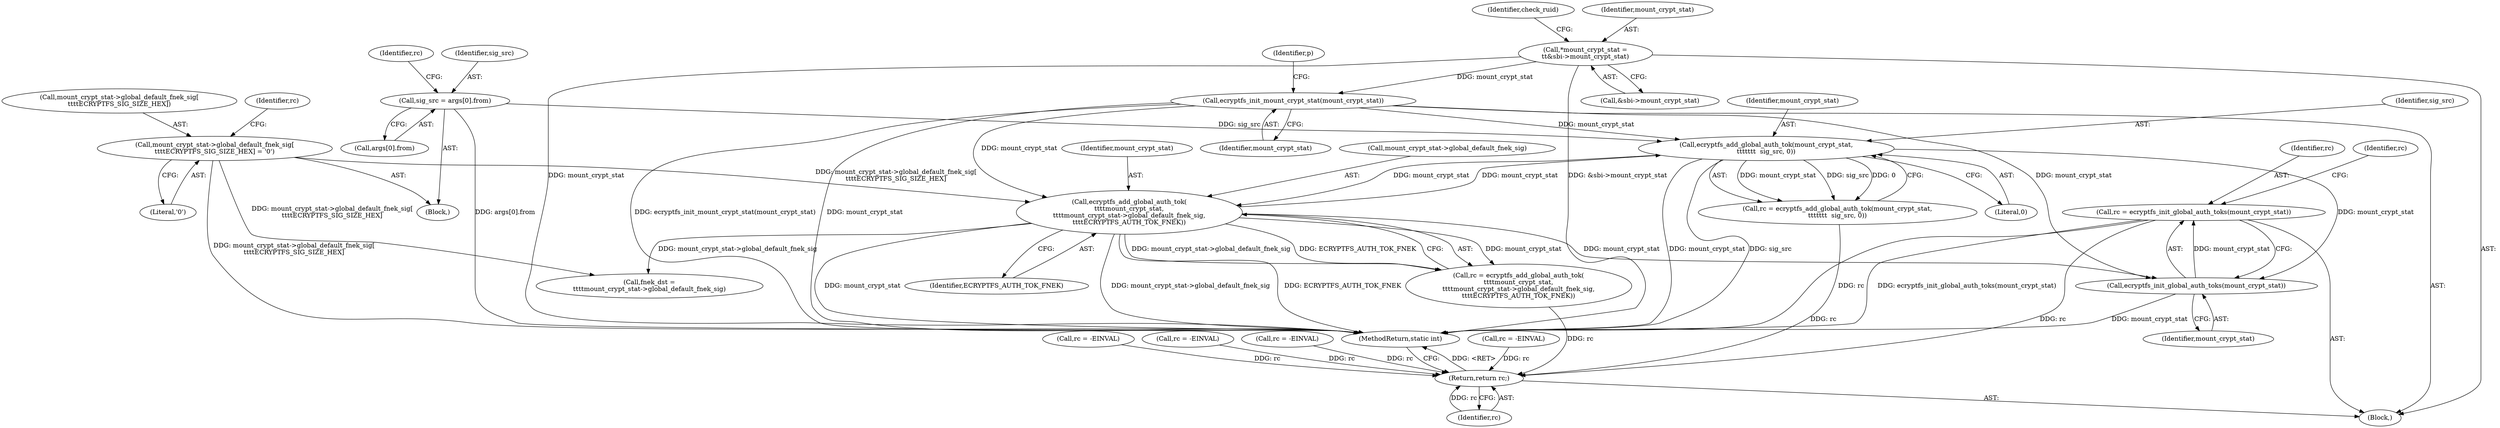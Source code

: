 digraph "0_linux_764355487ea220fdc2faf128d577d7f679b91f97_0@API" {
"1000551" [label="(Call,rc = ecryptfs_init_global_auth_toks(mount_crypt_stat))"];
"1000553" [label="(Call,ecryptfs_init_global_auth_toks(mount_crypt_stat))"];
"1000163" [label="(Call,ecryptfs_init_mount_crypt_stat(mount_crypt_stat))"];
"1000133" [label="(Call,*mount_crypt_stat =\n\t\t&sbi->mount_crypt_stat)"];
"1000200" [label="(Call,ecryptfs_add_global_auth_tok(mount_crypt_stat,\n\t\t\t\t\t\t\t  sig_src, 0))"];
"1000317" [label="(Call,ecryptfs_add_global_auth_tok(\n\t\t\t\tmount_crypt_stat,\n\t\t\t\tmount_crypt_stat->global_default_fnek_sig,\n\t\t\t\tECRYPTFS_AUTH_TOK_FNEK))"];
"1000308" [label="(Call,mount_crypt_stat->global_default_fnek_sig[\n\t\t\t\tECRYPTFS_SIG_SIZE_HEX] = '\0')"];
"1000191" [label="(Call,sig_src = args[0].from)"];
"1000558" [label="(Return,return rc;)"];
"1000168" [label="(Identifier,p)"];
"1000135" [label="(Call,&sbi->mount_crypt_stat)"];
"1000201" [label="(Identifier,mount_crypt_stat)"];
"1000553" [label="(Call,ecryptfs_init_global_auth_toks(mount_crypt_stat))"];
"1000315" [label="(Call,rc = ecryptfs_add_global_auth_tok(\n\t\t\t\tmount_crypt_stat,\n\t\t\t\tmount_crypt_stat->global_default_fnek_sig,\n\t\t\t\tECRYPTFS_AUTH_TOK_FNEK))"];
"1000309" [label="(Call,mount_crypt_stat->global_default_fnek_sig[\n\t\t\t\tECRYPTFS_SIG_SIZE_HEX])"];
"1000316" [label="(Identifier,rc)"];
"1000558" [label="(Return,return rc;)"];
"1000552" [label="(Identifier,rc)"];
"1000193" [label="(Call,args[0].from)"];
"1000318" [label="(Identifier,mount_crypt_stat)"];
"1000163" [label="(Call,ecryptfs_init_mount_crypt_stat(mount_crypt_stat))"];
"1000559" [label="(Identifier,rc)"];
"1000203" [label="(Literal,0)"];
"1000556" [label="(Identifier,rc)"];
"1000322" [label="(Identifier,ECRYPTFS_AUTH_TOK_FNEK)"];
"1000551" [label="(Call,rc = ecryptfs_init_global_auth_toks(mount_crypt_stat))"];
"1000152" [label="(Identifier,check_ruid)"];
"1000192" [label="(Identifier,sig_src)"];
"1000202" [label="(Identifier,sig_src)"];
"1000317" [label="(Call,ecryptfs_add_global_auth_tok(\n\t\t\t\tmount_crypt_stat,\n\t\t\t\tmount_crypt_stat->global_default_fnek_sig,\n\t\t\t\tECRYPTFS_AUTH_TOK_FNEK))"];
"1000560" [label="(MethodReturn,static int)"];
"1000200" [label="(Call,ecryptfs_add_global_auth_tok(mount_crypt_stat,\n\t\t\t\t\t\t\t  sig_src, 0))"];
"1000299" [label="(Call,fnek_dst =\n\t\t\t\tmount_crypt_stat->global_default_fnek_sig)"];
"1000308" [label="(Call,mount_crypt_stat->global_default_fnek_sig[\n\t\t\t\tECRYPTFS_SIG_SIZE_HEX] = '\0')"];
"1000104" [label="(Block,)"];
"1000164" [label="(Identifier,mount_crypt_stat)"];
"1000199" [label="(Identifier,rc)"];
"1000540" [label="(Call,rc = -EINVAL)"];
"1000319" [label="(Call,mount_crypt_stat->global_default_fnek_sig)"];
"1000505" [label="(Call,rc = -EINVAL)"];
"1000198" [label="(Call,rc = ecryptfs_add_global_auth_tok(mount_crypt_stat,\n\t\t\t\t\t\t\t  sig_src, 0))"];
"1000158" [label="(Call,rc = -EINVAL)"];
"1000554" [label="(Identifier,mount_crypt_stat)"];
"1000133" [label="(Call,*mount_crypt_stat =\n\t\t&sbi->mount_crypt_stat)"];
"1000191" [label="(Call,sig_src = args[0].from)"];
"1000134" [label="(Identifier,mount_crypt_stat)"];
"1000415" [label="(Call,rc = -EINVAL)"];
"1000314" [label="(Literal,'\0')"];
"1000188" [label="(Block,)"];
"1000551" -> "1000104"  [label="AST: "];
"1000551" -> "1000553"  [label="CFG: "];
"1000552" -> "1000551"  [label="AST: "];
"1000553" -> "1000551"  [label="AST: "];
"1000556" -> "1000551"  [label="CFG: "];
"1000551" -> "1000560"  [label="DDG: ecryptfs_init_global_auth_toks(mount_crypt_stat)"];
"1000551" -> "1000560"  [label="DDG: rc"];
"1000553" -> "1000551"  [label="DDG: mount_crypt_stat"];
"1000551" -> "1000558"  [label="DDG: rc"];
"1000553" -> "1000554"  [label="CFG: "];
"1000554" -> "1000553"  [label="AST: "];
"1000553" -> "1000560"  [label="DDG: mount_crypt_stat"];
"1000163" -> "1000553"  [label="DDG: mount_crypt_stat"];
"1000200" -> "1000553"  [label="DDG: mount_crypt_stat"];
"1000317" -> "1000553"  [label="DDG: mount_crypt_stat"];
"1000163" -> "1000104"  [label="AST: "];
"1000163" -> "1000164"  [label="CFG: "];
"1000164" -> "1000163"  [label="AST: "];
"1000168" -> "1000163"  [label="CFG: "];
"1000163" -> "1000560"  [label="DDG: mount_crypt_stat"];
"1000163" -> "1000560"  [label="DDG: ecryptfs_init_mount_crypt_stat(mount_crypt_stat)"];
"1000133" -> "1000163"  [label="DDG: mount_crypt_stat"];
"1000163" -> "1000200"  [label="DDG: mount_crypt_stat"];
"1000163" -> "1000317"  [label="DDG: mount_crypt_stat"];
"1000133" -> "1000104"  [label="AST: "];
"1000133" -> "1000135"  [label="CFG: "];
"1000134" -> "1000133"  [label="AST: "];
"1000135" -> "1000133"  [label="AST: "];
"1000152" -> "1000133"  [label="CFG: "];
"1000133" -> "1000560"  [label="DDG: mount_crypt_stat"];
"1000133" -> "1000560"  [label="DDG: &sbi->mount_crypt_stat"];
"1000200" -> "1000198"  [label="AST: "];
"1000200" -> "1000203"  [label="CFG: "];
"1000201" -> "1000200"  [label="AST: "];
"1000202" -> "1000200"  [label="AST: "];
"1000203" -> "1000200"  [label="AST: "];
"1000198" -> "1000200"  [label="CFG: "];
"1000200" -> "1000560"  [label="DDG: mount_crypt_stat"];
"1000200" -> "1000560"  [label="DDG: sig_src"];
"1000200" -> "1000198"  [label="DDG: mount_crypt_stat"];
"1000200" -> "1000198"  [label="DDG: sig_src"];
"1000200" -> "1000198"  [label="DDG: 0"];
"1000317" -> "1000200"  [label="DDG: mount_crypt_stat"];
"1000191" -> "1000200"  [label="DDG: sig_src"];
"1000200" -> "1000317"  [label="DDG: mount_crypt_stat"];
"1000317" -> "1000315"  [label="AST: "];
"1000317" -> "1000322"  [label="CFG: "];
"1000318" -> "1000317"  [label="AST: "];
"1000319" -> "1000317"  [label="AST: "];
"1000322" -> "1000317"  [label="AST: "];
"1000315" -> "1000317"  [label="CFG: "];
"1000317" -> "1000560"  [label="DDG: mount_crypt_stat"];
"1000317" -> "1000560"  [label="DDG: mount_crypt_stat->global_default_fnek_sig"];
"1000317" -> "1000560"  [label="DDG: ECRYPTFS_AUTH_TOK_FNEK"];
"1000317" -> "1000299"  [label="DDG: mount_crypt_stat->global_default_fnek_sig"];
"1000317" -> "1000315"  [label="DDG: mount_crypt_stat"];
"1000317" -> "1000315"  [label="DDG: mount_crypt_stat->global_default_fnek_sig"];
"1000317" -> "1000315"  [label="DDG: ECRYPTFS_AUTH_TOK_FNEK"];
"1000308" -> "1000317"  [label="DDG: mount_crypt_stat->global_default_fnek_sig[\n\t\t\t\tECRYPTFS_SIG_SIZE_HEX]"];
"1000308" -> "1000188"  [label="AST: "];
"1000308" -> "1000314"  [label="CFG: "];
"1000309" -> "1000308"  [label="AST: "];
"1000314" -> "1000308"  [label="AST: "];
"1000316" -> "1000308"  [label="CFG: "];
"1000308" -> "1000560"  [label="DDG: mount_crypt_stat->global_default_fnek_sig[\n\t\t\t\tECRYPTFS_SIG_SIZE_HEX]"];
"1000308" -> "1000299"  [label="DDG: mount_crypt_stat->global_default_fnek_sig[\n\t\t\t\tECRYPTFS_SIG_SIZE_HEX]"];
"1000191" -> "1000188"  [label="AST: "];
"1000191" -> "1000193"  [label="CFG: "];
"1000192" -> "1000191"  [label="AST: "];
"1000193" -> "1000191"  [label="AST: "];
"1000199" -> "1000191"  [label="CFG: "];
"1000191" -> "1000560"  [label="DDG: args[0].from"];
"1000558" -> "1000104"  [label="AST: "];
"1000558" -> "1000559"  [label="CFG: "];
"1000559" -> "1000558"  [label="AST: "];
"1000560" -> "1000558"  [label="CFG: "];
"1000558" -> "1000560"  [label="DDG: <RET>"];
"1000559" -> "1000558"  [label="DDG: rc"];
"1000158" -> "1000558"  [label="DDG: rc"];
"1000505" -> "1000558"  [label="DDG: rc"];
"1000315" -> "1000558"  [label="DDG: rc"];
"1000415" -> "1000558"  [label="DDG: rc"];
"1000198" -> "1000558"  [label="DDG: rc"];
"1000540" -> "1000558"  [label="DDG: rc"];
}
